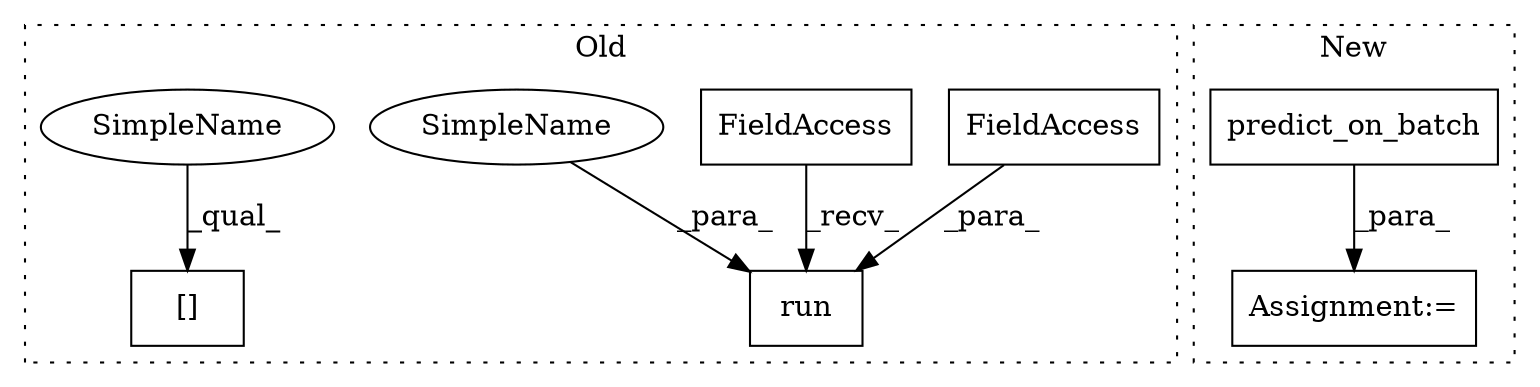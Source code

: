 digraph G {
subgraph cluster0 {
1 [label="run" a="32" s="3105,3129" l="4,1" shape="box"];
3 [label="FieldAccess" a="22" s="3109" l="10" shape="box"];
4 [label="FieldAccess" a="22" s="3091" l="13" shape="box"];
5 [label="[]" a="2" s="2934,2971" l="10,1" shape="box"];
7 [label="SimpleName" a="42" s="3120" l="9" shape="ellipse"];
8 [label="SimpleName" a="42" s="2934" l="9" shape="ellipse"];
label = "Old";
style="dotted";
}
subgraph cluster1 {
2 [label="predict_on_batch" a="32" s="2989,3011" l="17,1" shape="box"];
6 [label="Assignment:=" a="7" s="2982" l="2" shape="box"];
label = "New";
style="dotted";
}
2 -> 6 [label="_para_"];
3 -> 1 [label="_para_"];
4 -> 1 [label="_recv_"];
7 -> 1 [label="_para_"];
8 -> 5 [label="_qual_"];
}